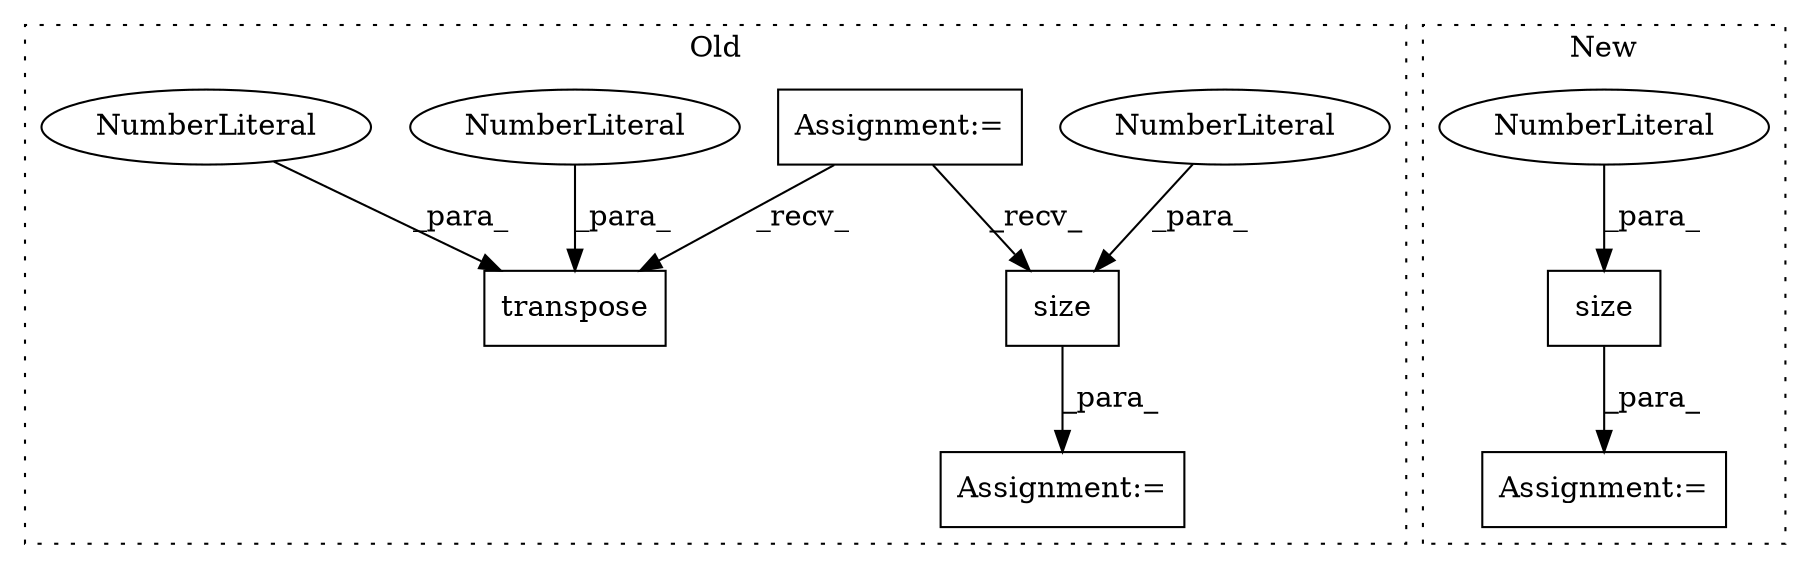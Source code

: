 digraph G {
subgraph cluster0 {
1 [label="size" a="32" s="1104,1110" l="5,1" shape="box"];
3 [label="Assignment:=" a="7" s="1097" l="1" shape="box"];
5 [label="NumberLiteral" a="34" s="1109" l="1" shape="ellipse"];
6 [label="Assignment:=" a="7" s="972" l="5" shape="box"];
8 [label="transpose" a="32" s="1142,1155" l="10,1" shape="box"];
9 [label="NumberLiteral" a="34" s="1154" l="1" shape="ellipse"];
10 [label="NumberLiteral" a="34" s="1152" l="1" shape="ellipse"];
label = "Old";
style="dotted";
}
subgraph cluster1 {
2 [label="size" a="32" s="1145,1151" l="5,1" shape="box"];
4 [label="Assignment:=" a="7" s="1140" l="1" shape="box"];
7 [label="NumberLiteral" a="34" s="1150" l="1" shape="ellipse"];
label = "New";
style="dotted";
}
1 -> 3 [label="_para_"];
2 -> 4 [label="_para_"];
5 -> 1 [label="_para_"];
6 -> 1 [label="_recv_"];
6 -> 8 [label="_recv_"];
7 -> 2 [label="_para_"];
9 -> 8 [label="_para_"];
10 -> 8 [label="_para_"];
}